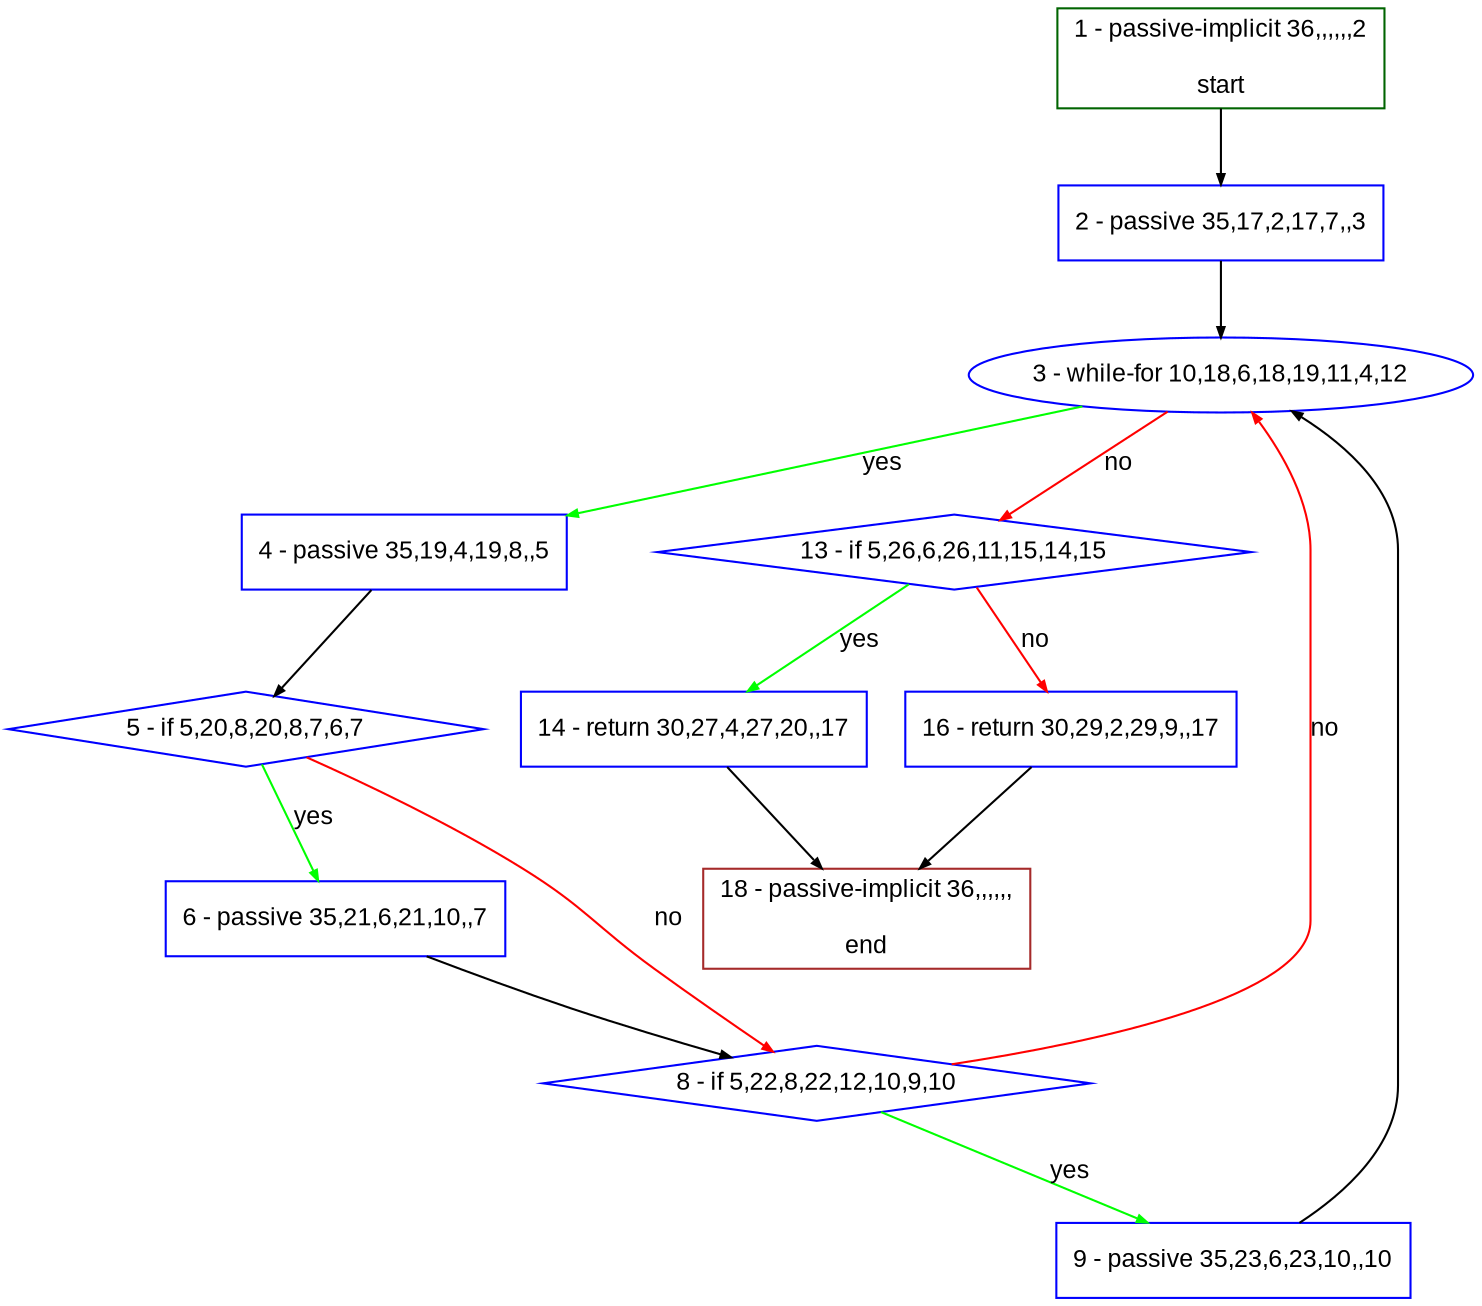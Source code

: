 digraph "" {
  graph [bgcolor="white", fillcolor="#FFFFCC", pack="true", packmode="clust", fontname="Arial", label="", fontsize="12", compound="true", style="rounded,filled"];
  node [node_initialized="no", fillcolor="white", fontname="Arial", label="", color="grey", fontsize="12", fixedsize="false", compound="true", shape="rectangle", style="filled"];
  edge [arrowtail="none", lhead="", fontcolor="black", fontname="Arial", label="", color="black", fontsize="12", arrowhead="normal", arrowsize="0.5", compound="true", ltail="", dir="forward"];
  __N1 [fillcolor="#ffffff", label="2 - passive 35,17,2,17,7,,3", color="#0000ff", shape="box", style="filled"];
  __N2 [fillcolor="#ffffff", label="1 - passive-implicit 36,,,,,,2\n\nstart", color="#006400", shape="box", style="filled"];
  __N3 [fillcolor="#ffffff", label="3 - while-for 10,18,6,18,19,11,4,12", color="#0000ff", shape="oval", style="filled"];
  __N4 [fillcolor="#ffffff", label="4 - passive 35,19,4,19,8,,5", color="#0000ff", shape="box", style="filled"];
  __N5 [fillcolor="#ffffff", label="13 - if 5,26,6,26,11,15,14,15", color="#0000ff", shape="diamond", style="filled"];
  __N6 [fillcolor="#ffffff", label="5 - if 5,20,8,20,8,7,6,7", color="#0000ff", shape="diamond", style="filled"];
  __N7 [fillcolor="#ffffff", label="6 - passive 35,21,6,21,10,,7", color="#0000ff", shape="box", style="filled"];
  __N8 [fillcolor="#ffffff", label="8 - if 5,22,8,22,12,10,9,10", color="#0000ff", shape="diamond", style="filled"];
  __N9 [fillcolor="#ffffff", label="9 - passive 35,23,6,23,10,,10", color="#0000ff", shape="box", style="filled"];
  __N10 [fillcolor="#ffffff", label="14 - return 30,27,4,27,20,,17", color="#0000ff", shape="box", style="filled"];
  __N11 [fillcolor="#ffffff", label="16 - return 30,29,2,29,9,,17", color="#0000ff", shape="box", style="filled"];
  __N12 [fillcolor="#ffffff", label="18 - passive-implicit 36,,,,,,\n\nend", color="#a52a2a", shape="box", style="filled"];
  __N2 -> __N1 [arrowtail="none", color="#000000", label="", arrowhead="normal", dir="forward"];
  __N1 -> __N3 [arrowtail="none", color="#000000", label="", arrowhead="normal", dir="forward"];
  __N3 -> __N4 [arrowtail="none", color="#00ff00", label="yes", arrowhead="normal", dir="forward"];
  __N3 -> __N5 [arrowtail="none", color="#ff0000", label="no", arrowhead="normal", dir="forward"];
  __N4 -> __N6 [arrowtail="none", color="#000000", label="", arrowhead="normal", dir="forward"];
  __N6 -> __N7 [arrowtail="none", color="#00ff00", label="yes", arrowhead="normal", dir="forward"];
  __N6 -> __N8 [arrowtail="none", color="#ff0000", label="no", arrowhead="normal", dir="forward"];
  __N7 -> __N8 [arrowtail="none", color="#000000", label="", arrowhead="normal", dir="forward"];
  __N8 -> __N3 [arrowtail="none", color="#ff0000", label="no", arrowhead="normal", dir="forward"];
  __N8 -> __N9 [arrowtail="none", color="#00ff00", label="yes", arrowhead="normal", dir="forward"];
  __N9 -> __N3 [arrowtail="none", color="#000000", label="", arrowhead="normal", dir="forward"];
  __N5 -> __N10 [arrowtail="none", color="#00ff00", label="yes", arrowhead="normal", dir="forward"];
  __N5 -> __N11 [arrowtail="none", color="#ff0000", label="no", arrowhead="normal", dir="forward"];
  __N10 -> __N12 [arrowtail="none", color="#000000", label="", arrowhead="normal", dir="forward"];
  __N11 -> __N12 [arrowtail="none", color="#000000", label="", arrowhead="normal", dir="forward"];
}
